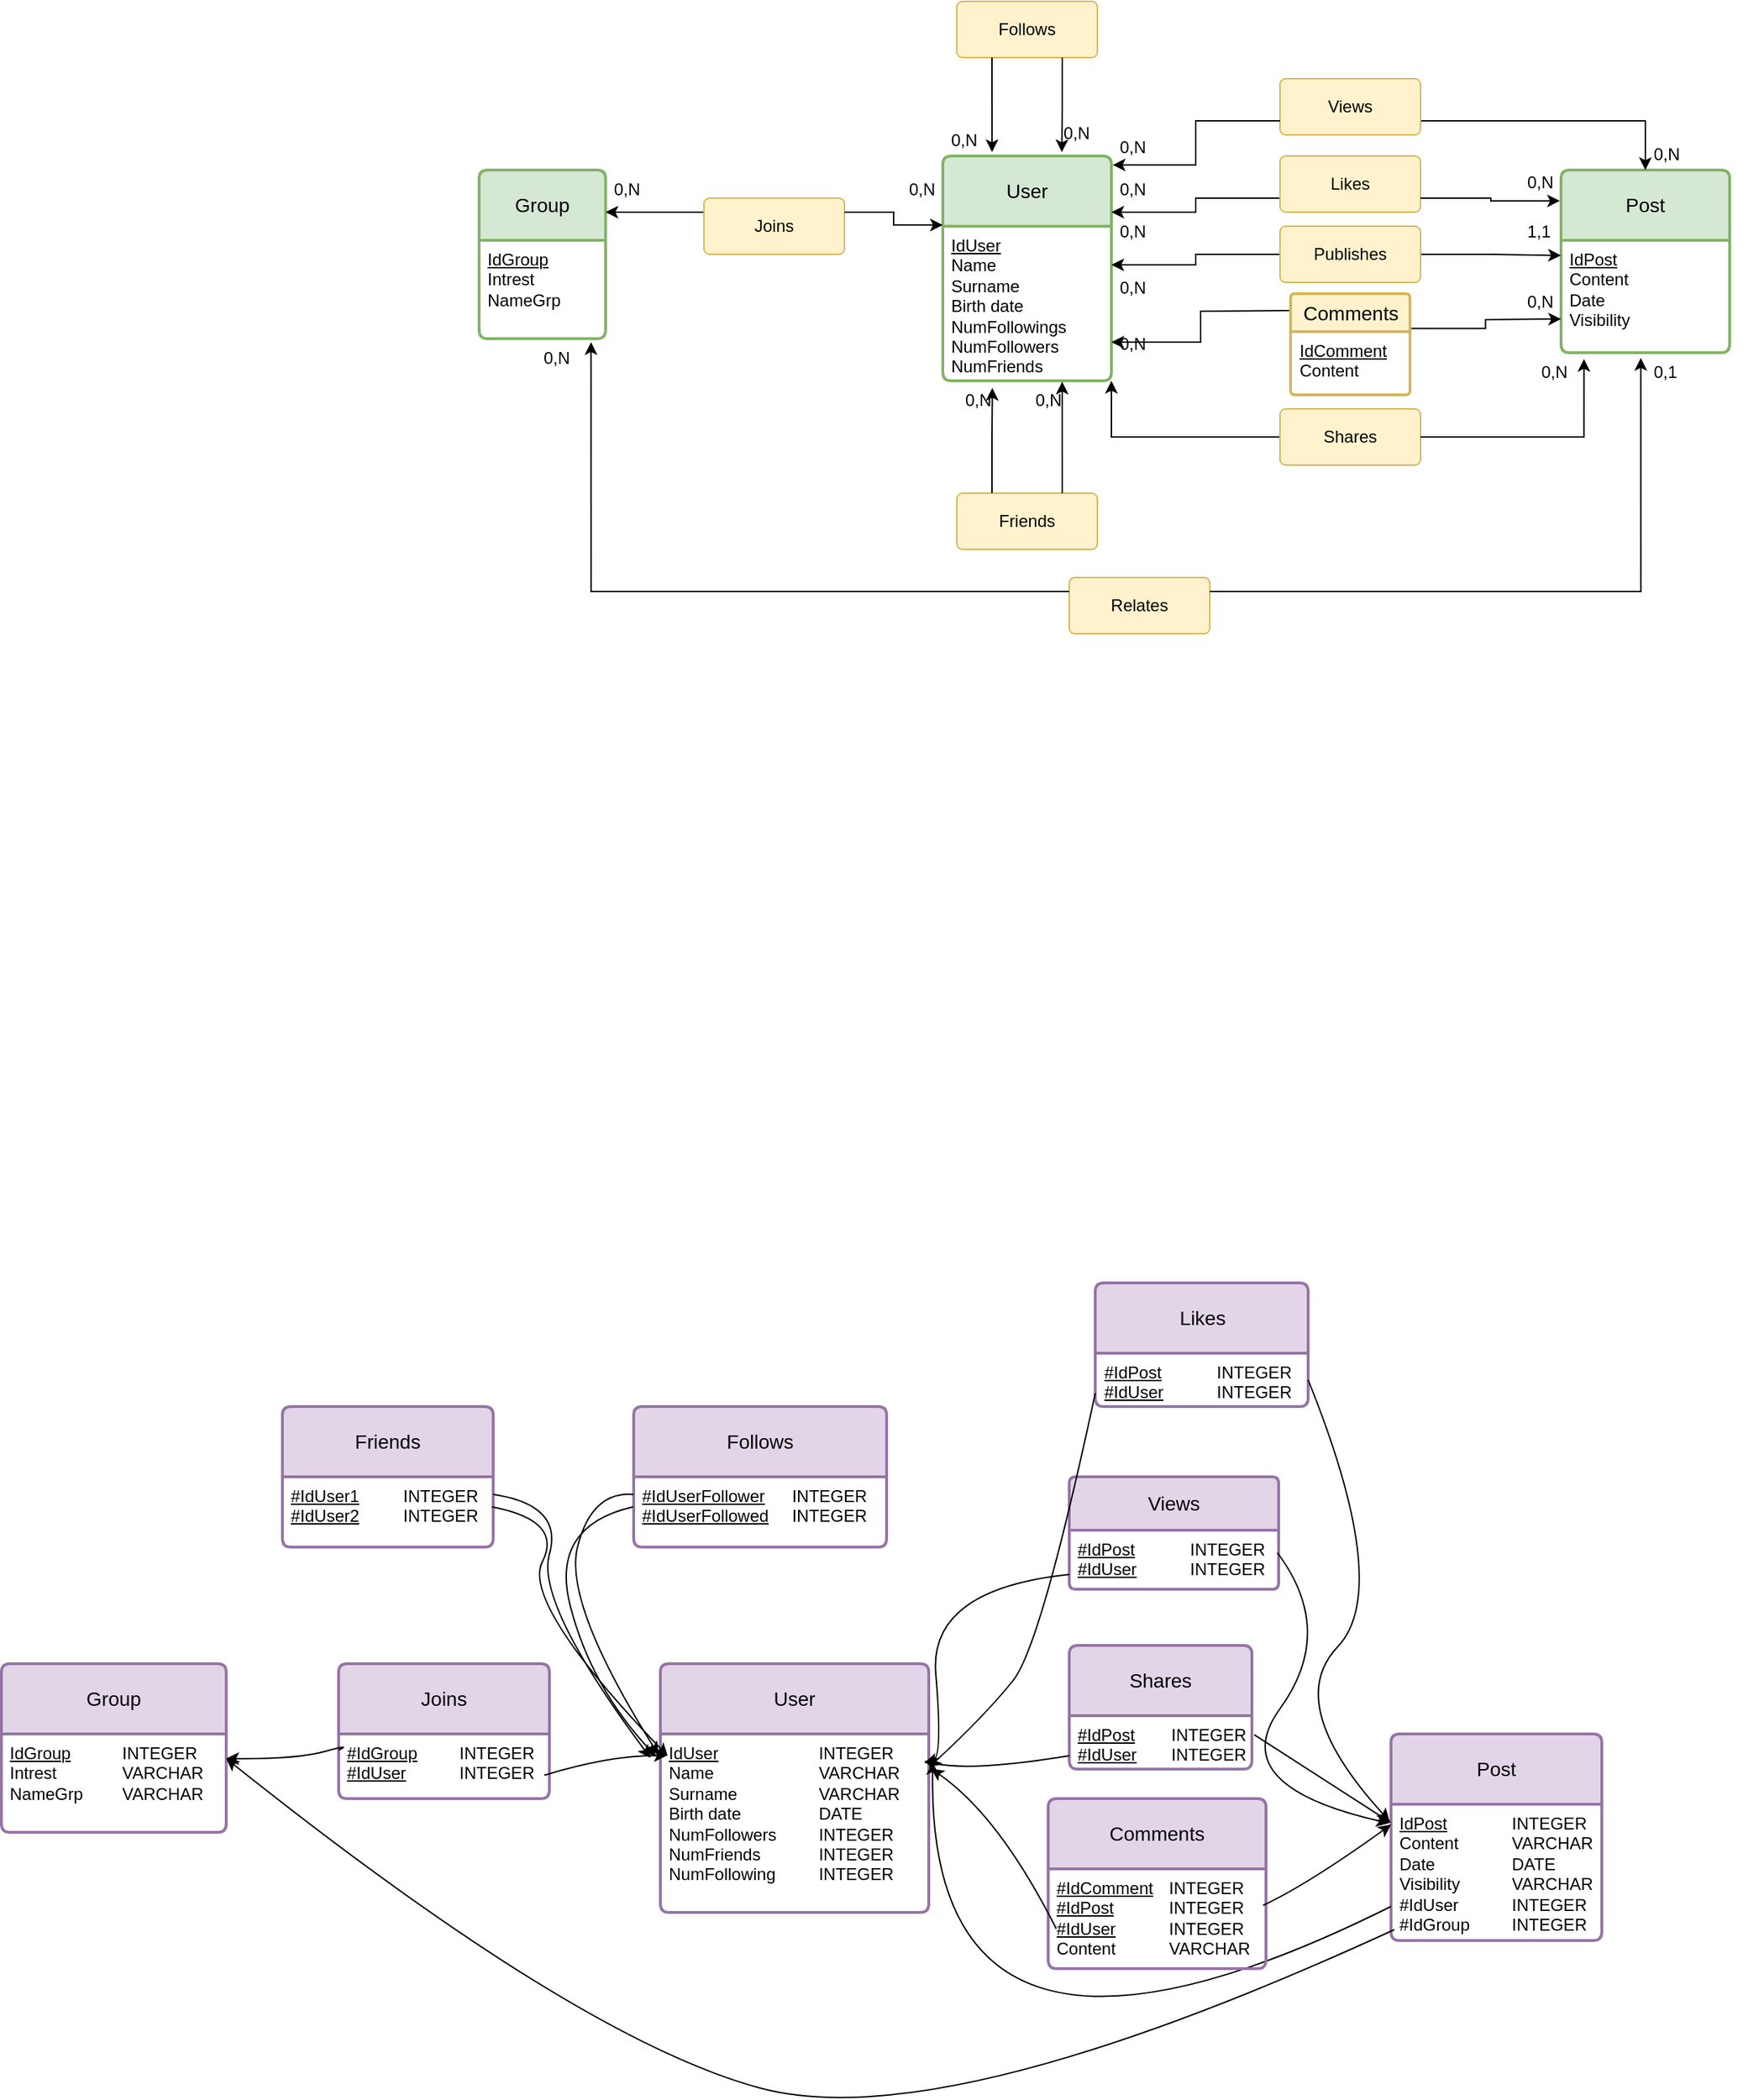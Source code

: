 <mxfile version="26.0.10">
  <diagram id="R2lEEEUBdFMjLlhIrx00" name="Page-1">
    <mxGraphModel dx="3312" dy="753" grid="1" gridSize="10" guides="1" tooltips="1" connect="1" arrows="0" fold="1" page="1" pageScale="1" pageWidth="1920" pageHeight="1200" background="none" math="0" shadow="0" extFonts="Permanent Marker^https://fonts.googleapis.com/css?family=Permanent+Marker">
      <root>
        <mxCell id="0" />
        <mxCell id="1" parent="0" />
        <mxCell id="twBmOA31EewbAZxq6B4R-10" value="User" style="swimlane;childLayout=stackLayout;horizontal=1;startSize=50;horizontalStack=0;rounded=1;fontSize=14;fontStyle=0;strokeWidth=2;resizeParent=0;resizeLast=1;shadow=0;dashed=0;align=center;arcSize=4;whiteSpace=wrap;html=1;fillColor=#d5e8d4;strokeColor=#82b366;" parent="1" vertex="1">
          <mxGeometry x="180" y="940" width="120" height="160" as="geometry" />
        </mxCell>
        <mxCell id="twBmOA31EewbAZxq6B4R-11" value="&lt;div&gt;&lt;u&gt;IdUser&lt;/u&gt;&lt;/div&gt;&lt;div&gt;Name&lt;/div&gt;&lt;div&gt;Surname&lt;/div&gt;&lt;div&gt;Birth date&lt;/div&gt;&lt;div&gt;NumFollowings&lt;/div&gt;&lt;div&gt;NumFollowers&lt;/div&gt;&lt;div&gt;NumFriends&lt;/div&gt;" style="align=left;strokeColor=none;fillColor=none;spacingLeft=4;fontSize=12;verticalAlign=top;resizable=0;rotatable=0;part=1;html=1;" parent="twBmOA31EewbAZxq6B4R-10" vertex="1">
          <mxGeometry y="50" width="120" height="110" as="geometry" />
        </mxCell>
        <mxCell id="twBmOA31EewbAZxq6B4R-13" style="edgeStyle=orthogonalEdgeStyle;rounded=0;orthogonalLoop=1;jettySize=auto;html=1;exitX=1;exitY=1;exitDx=0;exitDy=0;entryX=1;entryY=1;entryDx=0;entryDy=0;" parent="twBmOA31EewbAZxq6B4R-10" source="twBmOA31EewbAZxq6B4R-10" target="twBmOA31EewbAZxq6B4R-11" edge="1">
          <mxGeometry relative="1" as="geometry" />
        </mxCell>
        <mxCell id="twBmOA31EewbAZxq6B4R-15" value="Post" style="swimlane;childLayout=stackLayout;horizontal=1;startSize=50;horizontalStack=0;rounded=1;fontSize=14;fontStyle=0;strokeWidth=2;resizeParent=0;resizeLast=1;shadow=0;dashed=0;align=center;arcSize=4;whiteSpace=wrap;html=1;fillColor=#d5e8d4;strokeColor=#82b366;" parent="1" vertex="1">
          <mxGeometry x="620" y="950" width="120" height="130" as="geometry" />
        </mxCell>
        <mxCell id="twBmOA31EewbAZxq6B4R-16" value="&lt;div&gt;&lt;u&gt;IdPost&lt;/u&gt;&lt;/div&gt;&lt;div&gt;Content&lt;/div&gt;&lt;div&gt;Date&lt;/div&gt;&lt;div&gt;Visibility&lt;br&gt;&lt;/div&gt;" style="align=left;strokeColor=none;fillColor=none;spacingLeft=4;fontSize=12;verticalAlign=top;resizable=0;rotatable=0;part=1;html=1;" parent="twBmOA31EewbAZxq6B4R-15" vertex="1">
          <mxGeometry y="50" width="120" height="80" as="geometry" />
        </mxCell>
        <mxCell id="twBmOA31EewbAZxq6B4R-17" style="edgeStyle=orthogonalEdgeStyle;rounded=0;orthogonalLoop=1;jettySize=auto;html=1;exitX=1;exitY=1;exitDx=0;exitDy=0;entryX=1;entryY=1;entryDx=0;entryDy=0;" parent="twBmOA31EewbAZxq6B4R-15" source="twBmOA31EewbAZxq6B4R-15" target="twBmOA31EewbAZxq6B4R-16" edge="1">
          <mxGeometry relative="1" as="geometry" />
        </mxCell>
        <mxCell id="twBmOA31EewbAZxq6B4R-31" style="edgeStyle=orthogonalEdgeStyle;rounded=0;orthogonalLoop=1;jettySize=auto;html=1;exitX=0;exitY=0.5;exitDx=0;exitDy=0;entryX=1;entryY=0.25;entryDx=0;entryDy=0;" parent="1" source="twBmOA31EewbAZxq6B4R-29" target="twBmOA31EewbAZxq6B4R-11" edge="1">
          <mxGeometry relative="1" as="geometry" />
        </mxCell>
        <mxCell id="twBmOA31EewbAZxq6B4R-53" style="edgeStyle=orthogonalEdgeStyle;rounded=0;orthogonalLoop=1;jettySize=auto;html=1;exitX=1;exitY=0.5;exitDx=0;exitDy=0;entryX=-0.001;entryY=0.135;entryDx=0;entryDy=0;entryPerimeter=0;" parent="1" source="twBmOA31EewbAZxq6B4R-29" target="twBmOA31EewbAZxq6B4R-16" edge="1">
          <mxGeometry relative="1" as="geometry">
            <mxPoint x="620" y="1010.222" as="targetPoint" />
          </mxGeometry>
        </mxCell>
        <mxCell id="twBmOA31EewbAZxq6B4R-29" value="&lt;div&gt;Publishes&lt;/div&gt;" style="rounded=1;arcSize=10;whiteSpace=wrap;html=1;align=center;fillColor=#fff2cc;strokeColor=#d6b656;" parent="1" vertex="1">
          <mxGeometry x="420" y="990" width="100" height="40" as="geometry" />
        </mxCell>
        <mxCell id="twBmOA31EewbAZxq6B4R-34" value="&lt;div&gt;1,1&lt;/div&gt;&lt;div&gt;&lt;br&gt;&lt;/div&gt;" style="text;strokeColor=none;fillColor=none;spacingLeft=4;spacingRight=4;overflow=hidden;rotatable=0;points=[[0,0.5],[1,0.5]];portConstraint=eastwest;fontSize=12;whiteSpace=wrap;html=1;" parent="1" vertex="1">
          <mxGeometry x="590" y="980" width="40" height="30" as="geometry" />
        </mxCell>
        <mxCell id="twBmOA31EewbAZxq6B4R-35" value="&lt;div&gt;0,N&lt;/div&gt;&lt;div&gt;&lt;br&gt;&lt;/div&gt;" style="text;strokeColor=none;fillColor=none;spacingLeft=4;spacingRight=4;overflow=hidden;rotatable=0;points=[[0,0.5],[1,0.5]];portConstraint=eastwest;fontSize=12;whiteSpace=wrap;html=1;" parent="1" vertex="1">
          <mxGeometry x="300" y="980" width="40" height="30" as="geometry" />
        </mxCell>
        <mxCell id="twBmOA31EewbAZxq6B4R-37" value="&lt;div&gt;Follows&lt;/div&gt;" style="rounded=1;arcSize=10;whiteSpace=wrap;html=1;align=center;fillColor=#fff2cc;strokeColor=#d6b656;" parent="1" vertex="1">
          <mxGeometry x="190" y="830" width="100" height="40" as="geometry" />
        </mxCell>
        <mxCell id="twBmOA31EewbAZxq6B4R-44" style="edgeStyle=orthogonalEdgeStyle;rounded=0;orthogonalLoop=1;jettySize=auto;html=1;exitX=0.75;exitY=1;exitDx=0;exitDy=0;entryX=0.706;entryY=-0.017;entryDx=0;entryDy=0;entryPerimeter=0;" parent="1" source="twBmOA31EewbAZxq6B4R-37" target="twBmOA31EewbAZxq6B4R-10" edge="1">
          <mxGeometry relative="1" as="geometry" />
        </mxCell>
        <mxCell id="twBmOA31EewbAZxq6B4R-46" value="&lt;div&gt;0,N&lt;/div&gt;&lt;div&gt;&lt;br&gt;&lt;/div&gt;" style="text;strokeColor=none;fillColor=none;spacingLeft=4;spacingRight=4;overflow=hidden;rotatable=0;points=[[0,0.5],[1,0.5]];portConstraint=eastwest;fontSize=12;whiteSpace=wrap;html=1;" parent="1" vertex="1">
          <mxGeometry x="260" y="910" width="40" height="30" as="geometry" />
        </mxCell>
        <mxCell id="twBmOA31EewbAZxq6B4R-47" value="&lt;div&gt;0,N&lt;/div&gt;&lt;div&gt;&lt;br&gt;&lt;/div&gt;" style="text;strokeColor=none;fillColor=none;spacingLeft=4;spacingRight=4;overflow=hidden;rotatable=0;points=[[0,0.5],[1,0.5]];portConstraint=eastwest;fontSize=12;whiteSpace=wrap;html=1;" parent="1" vertex="1">
          <mxGeometry x="180" y="915" width="40" height="30" as="geometry" />
        </mxCell>
        <mxCell id="twBmOA31EewbAZxq6B4R-57" style="edgeStyle=orthogonalEdgeStyle;rounded=0;orthogonalLoop=1;jettySize=auto;html=1;entryX=1;entryY=0.75;entryDx=0;entryDy=0;" parent="1" target="twBmOA31EewbAZxq6B4R-11" edge="1">
          <mxGeometry relative="1" as="geometry">
            <mxPoint x="427" y="1050" as="sourcePoint" />
          </mxGeometry>
        </mxCell>
        <mxCell id="twBmOA31EewbAZxq6B4R-61" style="edgeStyle=orthogonalEdgeStyle;rounded=0;orthogonalLoop=1;jettySize=auto;html=1;exitX=0.985;exitY=0.344;exitDx=0;exitDy=0;exitPerimeter=0;" parent="1" source="twBmOA31EewbAZxq6B4R-401" edge="1">
          <mxGeometry relative="1" as="geometry">
            <mxPoint x="520" y="1060.0" as="sourcePoint" />
            <mxPoint x="620" y="1056" as="targetPoint" />
          </mxGeometry>
        </mxCell>
        <mxCell id="twBmOA31EewbAZxq6B4R-62" value="&lt;div&gt;0,N&lt;/div&gt;&lt;div&gt;&lt;br&gt;&lt;/div&gt;" style="text;strokeColor=none;fillColor=none;spacingLeft=4;spacingRight=4;overflow=hidden;rotatable=0;points=[[0,0.5],[1,0.5]];portConstraint=eastwest;fontSize=12;whiteSpace=wrap;html=1;" parent="1" vertex="1">
          <mxGeometry x="590" y="1030" width="40" height="30" as="geometry" />
        </mxCell>
        <mxCell id="twBmOA31EewbAZxq6B4R-63" value="&lt;div&gt;0,N&lt;/div&gt;&lt;div&gt;&lt;br&gt;&lt;/div&gt;" style="text;strokeColor=none;fillColor=none;spacingLeft=4;spacingRight=4;overflow=hidden;rotatable=0;points=[[0,0.5],[1,0.5]];portConstraint=eastwest;fontSize=12;whiteSpace=wrap;html=1;" parent="1" vertex="1">
          <mxGeometry x="300" y="1020" width="40" height="30" as="geometry" />
        </mxCell>
        <mxCell id="twBmOA31EewbAZxq6B4R-94" style="edgeStyle=orthogonalEdgeStyle;rounded=0;orthogonalLoop=1;jettySize=auto;html=1;exitX=0;exitY=0.75;exitDx=0;exitDy=0;entryX=1;entryY=0.25;entryDx=0;entryDy=0;" parent="1" source="twBmOA31EewbAZxq6B4R-64" target="twBmOA31EewbAZxq6B4R-10" edge="1">
          <mxGeometry relative="1" as="geometry">
            <mxPoint x="305" y="970.143" as="targetPoint" />
          </mxGeometry>
        </mxCell>
        <mxCell id="twBmOA31EewbAZxq6B4R-64" value="Likes" style="rounded=1;arcSize=10;whiteSpace=wrap;html=1;align=center;fillColor=#fff2cc;strokeColor=#d6b656;" parent="1" vertex="1">
          <mxGeometry x="420" y="940" width="100" height="40" as="geometry" />
        </mxCell>
        <mxCell id="twBmOA31EewbAZxq6B4R-67" style="edgeStyle=orthogonalEdgeStyle;rounded=0;orthogonalLoop=1;jettySize=auto;html=1;exitX=1;exitY=0.75;exitDx=0;exitDy=0;entryX=-0.007;entryY=0.169;entryDx=0;entryDy=0;entryPerimeter=0;" parent="1" source="twBmOA31EewbAZxq6B4R-64" target="twBmOA31EewbAZxq6B4R-15" edge="1">
          <mxGeometry relative="1" as="geometry" />
        </mxCell>
        <mxCell id="twBmOA31EewbAZxq6B4R-68" value="&lt;div&gt;0,N&lt;/div&gt;&lt;div&gt;&lt;br&gt;&lt;/div&gt;" style="text;strokeColor=none;fillColor=none;spacingLeft=4;spacingRight=4;overflow=hidden;rotatable=0;points=[[0,0.5],[1,0.5]];portConstraint=eastwest;fontSize=12;whiteSpace=wrap;html=1;" parent="1" vertex="1">
          <mxGeometry x="590" y="945" width="40" height="30" as="geometry" />
        </mxCell>
        <mxCell id="twBmOA31EewbAZxq6B4R-69" value="&lt;div&gt;0,N&lt;/div&gt;&lt;div&gt;&lt;br&gt;&lt;/div&gt;" style="text;strokeColor=none;fillColor=none;spacingLeft=4;spacingRight=4;overflow=hidden;rotatable=0;points=[[0,0.5],[1,0.5]];portConstraint=eastwest;fontSize=12;whiteSpace=wrap;html=1;" parent="1" vertex="1">
          <mxGeometry x="300" y="950" width="40" height="30" as="geometry" />
        </mxCell>
        <mxCell id="twBmOA31EewbAZxq6B4R-72" style="edgeStyle=orthogonalEdgeStyle;rounded=0;orthogonalLoop=1;jettySize=auto;html=1;exitX=0;exitY=0.5;exitDx=0;exitDy=0;entryX=1;entryY=1;entryDx=0;entryDy=0;" parent="1" source="twBmOA31EewbAZxq6B4R-70" target="twBmOA31EewbAZxq6B4R-11" edge="1">
          <mxGeometry relative="1" as="geometry" />
        </mxCell>
        <mxCell id="twBmOA31EewbAZxq6B4R-70" value="&lt;div&gt;Shares&lt;/div&gt;" style="rounded=1;arcSize=10;whiteSpace=wrap;html=1;align=center;fillColor=#fff2cc;strokeColor=#d6b656;" parent="1" vertex="1">
          <mxGeometry x="420" y="1120" width="100" height="40" as="geometry" />
        </mxCell>
        <mxCell id="twBmOA31EewbAZxq6B4R-71" style="edgeStyle=orthogonalEdgeStyle;rounded=0;orthogonalLoop=1;jettySize=auto;html=1;exitX=1;exitY=0.5;exitDx=0;exitDy=0;entryX=0.136;entryY=1.056;entryDx=0;entryDy=0;entryPerimeter=0;" parent="1" source="twBmOA31EewbAZxq6B4R-70" target="twBmOA31EewbAZxq6B4R-16" edge="1">
          <mxGeometry relative="1" as="geometry" />
        </mxCell>
        <mxCell id="twBmOA31EewbAZxq6B4R-73" value="&lt;div&gt;0,N&lt;/div&gt;&lt;div&gt;&lt;br&gt;&lt;/div&gt;" style="text;strokeColor=none;fillColor=none;spacingLeft=4;spacingRight=4;overflow=hidden;rotatable=0;points=[[0,0.5],[1,0.5]];portConstraint=eastwest;fontSize=12;whiteSpace=wrap;html=1;" parent="1" vertex="1">
          <mxGeometry x="600" y="1080" width="40" height="30" as="geometry" />
        </mxCell>
        <mxCell id="twBmOA31EewbAZxq6B4R-74" value="&lt;div&gt;0,N&lt;/div&gt;&lt;div&gt;&lt;br&gt;&lt;/div&gt;" style="text;strokeColor=none;fillColor=none;spacingLeft=4;spacingRight=4;overflow=hidden;rotatable=0;points=[[0,0.5],[1,0.5]];portConstraint=eastwest;fontSize=12;whiteSpace=wrap;html=1;" parent="1" vertex="1">
          <mxGeometry x="300" y="1060" width="40" height="30" as="geometry" />
        </mxCell>
        <mxCell id="twBmOA31EewbAZxq6B4R-75" value="Group" style="swimlane;childLayout=stackLayout;horizontal=1;startSize=50;horizontalStack=0;rounded=1;fontSize=14;fontStyle=0;strokeWidth=2;resizeParent=0;resizeLast=1;shadow=0;dashed=0;align=center;arcSize=4;whiteSpace=wrap;html=1;fillColor=#d5e8d4;strokeColor=#82b366;" parent="1" vertex="1">
          <mxGeometry x="-150" y="950" width="90" height="120" as="geometry" />
        </mxCell>
        <mxCell id="twBmOA31EewbAZxq6B4R-76" value="&lt;div&gt;&lt;u&gt;IdGroup&lt;/u&gt;&lt;/div&gt;&lt;div&gt;&lt;div&gt;Intrest&lt;/div&gt;&lt;/div&gt;&lt;div&gt;NameGrp&lt;/div&gt;&lt;div&gt;&lt;br&gt;&lt;/div&gt;&lt;div&gt;&lt;br&gt;&lt;/div&gt;" style="align=left;strokeColor=none;fillColor=none;spacingLeft=4;fontSize=12;verticalAlign=top;resizable=0;rotatable=0;part=1;html=1;" parent="twBmOA31EewbAZxq6B4R-75" vertex="1">
          <mxGeometry y="50" width="90" height="70" as="geometry" />
        </mxCell>
        <mxCell id="twBmOA31EewbAZxq6B4R-77" style="edgeStyle=orthogonalEdgeStyle;rounded=0;orthogonalLoop=1;jettySize=auto;html=1;exitX=1;exitY=1;exitDx=0;exitDy=0;entryX=1;entryY=1;entryDx=0;entryDy=0;" parent="twBmOA31EewbAZxq6B4R-75" source="twBmOA31EewbAZxq6B4R-75" target="twBmOA31EewbAZxq6B4R-76" edge="1">
          <mxGeometry relative="1" as="geometry" />
        </mxCell>
        <mxCell id="twBmOA31EewbAZxq6B4R-79" style="edgeStyle=orthogonalEdgeStyle;rounded=0;orthogonalLoop=1;jettySize=auto;html=1;exitX=0;exitY=0.25;exitDx=0;exitDy=0;entryX=1;entryY=0.25;entryDx=0;entryDy=0;" parent="1" source="twBmOA31EewbAZxq6B4R-78" target="twBmOA31EewbAZxq6B4R-75" edge="1">
          <mxGeometry relative="1" as="geometry" />
        </mxCell>
        <mxCell id="twBmOA31EewbAZxq6B4R-78" value="&lt;div&gt;Joins&lt;/div&gt;" style="rounded=1;arcSize=10;whiteSpace=wrap;html=1;align=center;fillColor=#fff2cc;strokeColor=#d6b656;" parent="1" vertex="1">
          <mxGeometry x="10" y="970" width="100" height="40" as="geometry" />
        </mxCell>
        <mxCell id="twBmOA31EewbAZxq6B4R-80" style="edgeStyle=orthogonalEdgeStyle;rounded=0;orthogonalLoop=1;jettySize=auto;html=1;exitX=1;exitY=0.25;exitDx=0;exitDy=0;entryX=0;entryY=0.307;entryDx=0;entryDy=0;entryPerimeter=0;" parent="1" source="twBmOA31EewbAZxq6B4R-78" target="twBmOA31EewbAZxq6B4R-10" edge="1">
          <mxGeometry relative="1" as="geometry" />
        </mxCell>
        <mxCell id="twBmOA31EewbAZxq6B4R-81" value="&lt;div&gt;0,N&lt;/div&gt;&lt;div&gt;&lt;br&gt;&lt;/div&gt;" style="text;strokeColor=none;fillColor=none;spacingLeft=4;spacingRight=4;overflow=hidden;rotatable=0;points=[[0,0.5],[1,0.5]];portConstraint=eastwest;fontSize=12;whiteSpace=wrap;html=1;" parent="1" vertex="1">
          <mxGeometry x="150" y="950" width="40" height="30" as="geometry" />
        </mxCell>
        <mxCell id="twBmOA31EewbAZxq6B4R-82" value="&lt;div&gt;0,N&lt;/div&gt;&lt;div&gt;&lt;br&gt;&lt;/div&gt;" style="text;strokeColor=none;fillColor=none;spacingLeft=4;spacingRight=4;overflow=hidden;rotatable=0;points=[[0,0.5],[1,0.5]];portConstraint=eastwest;fontSize=12;whiteSpace=wrap;html=1;" parent="1" vertex="1">
          <mxGeometry x="-60" y="950" width="40" height="30" as="geometry" />
        </mxCell>
        <mxCell id="twBmOA31EewbAZxq6B4R-83" value="&lt;div&gt;Relates&lt;/div&gt;" style="rounded=1;arcSize=10;whiteSpace=wrap;html=1;align=center;fillColor=#fff2cc;strokeColor=#d6b656;" parent="1" vertex="1">
          <mxGeometry x="270" y="1240" width="100" height="40" as="geometry" />
        </mxCell>
        <mxCell id="twBmOA31EewbAZxq6B4R-84" style="edgeStyle=orthogonalEdgeStyle;rounded=0;orthogonalLoop=1;jettySize=auto;html=1;exitX=0;exitY=0.25;exitDx=0;exitDy=0;entryX=0.885;entryY=1.036;entryDx=0;entryDy=0;entryPerimeter=0;" parent="1" source="twBmOA31EewbAZxq6B4R-83" target="twBmOA31EewbAZxq6B4R-76" edge="1">
          <mxGeometry relative="1" as="geometry" />
        </mxCell>
        <mxCell id="twBmOA31EewbAZxq6B4R-85" style="edgeStyle=orthogonalEdgeStyle;rounded=0;orthogonalLoop=1;jettySize=auto;html=1;exitX=1;exitY=0.25;exitDx=0;exitDy=0;entryX=0.473;entryY=1.047;entryDx=0;entryDy=0;entryPerimeter=0;" parent="1" source="twBmOA31EewbAZxq6B4R-83" target="twBmOA31EewbAZxq6B4R-16" edge="1">
          <mxGeometry relative="1" as="geometry" />
        </mxCell>
        <mxCell id="twBmOA31EewbAZxq6B4R-86" value="0,1" style="text;strokeColor=none;fillColor=none;spacingLeft=4;spacingRight=4;overflow=hidden;rotatable=0;points=[[0,0.5],[1,0.5]];portConstraint=eastwest;fontSize=12;whiteSpace=wrap;html=1;" parent="1" vertex="1">
          <mxGeometry x="680" y="1080" width="40" height="30" as="geometry" />
        </mxCell>
        <mxCell id="twBmOA31EewbAZxq6B4R-87" value="&lt;div&gt;0,N&lt;/div&gt;" style="text;strokeColor=none;fillColor=none;spacingLeft=4;spacingRight=4;overflow=hidden;rotatable=0;points=[[0,0.5],[1,0.5]];portConstraint=eastwest;fontSize=12;whiteSpace=wrap;html=1;" parent="1" vertex="1">
          <mxGeometry x="-110" y="1070" width="40" height="30" as="geometry" />
        </mxCell>
        <mxCell id="twBmOA31EewbAZxq6B4R-92" style="edgeStyle=orthogonalEdgeStyle;rounded=0;orthogonalLoop=1;jettySize=auto;html=1;exitX=1;exitY=0.75;exitDx=0;exitDy=0;entryX=0.5;entryY=0;entryDx=0;entryDy=0;" parent="1" source="twBmOA31EewbAZxq6B4R-90" target="twBmOA31EewbAZxq6B4R-15" edge="1">
          <mxGeometry relative="1" as="geometry" />
        </mxCell>
        <mxCell id="twBmOA31EewbAZxq6B4R-90" value="Views" style="rounded=1;arcSize=10;whiteSpace=wrap;html=1;align=center;fillColor=#fff2cc;strokeColor=#d6b656;" parent="1" vertex="1">
          <mxGeometry x="420" y="885" width="100" height="40" as="geometry" />
        </mxCell>
        <mxCell id="twBmOA31EewbAZxq6B4R-96" style="edgeStyle=orthogonalEdgeStyle;rounded=0;orthogonalLoop=1;jettySize=auto;html=1;exitX=0;exitY=0.75;exitDx=0;exitDy=0;entryX=1.008;entryY=0.04;entryDx=0;entryDy=0;entryPerimeter=0;" parent="1" source="twBmOA31EewbAZxq6B4R-90" target="twBmOA31EewbAZxq6B4R-10" edge="1">
          <mxGeometry relative="1" as="geometry" />
        </mxCell>
        <mxCell id="twBmOA31EewbAZxq6B4R-97" value="&lt;div&gt;0,N&lt;/div&gt;&lt;div&gt;&lt;br&gt;&lt;/div&gt;" style="text;strokeColor=none;fillColor=none;spacingLeft=4;spacingRight=4;overflow=hidden;rotatable=0;points=[[0,0.5],[1,0.5]];portConstraint=eastwest;fontSize=12;whiteSpace=wrap;html=1;" parent="1" vertex="1">
          <mxGeometry x="300" y="920" width="40" height="30" as="geometry" />
        </mxCell>
        <mxCell id="twBmOA31EewbAZxq6B4R-98" value="&lt;div&gt;0,N&lt;/div&gt;&lt;div&gt;&lt;br&gt;&lt;/div&gt;" style="text;strokeColor=none;fillColor=none;spacingLeft=4;spacingRight=4;overflow=hidden;rotatable=0;points=[[0,0.5],[1,0.5]];portConstraint=eastwest;fontSize=12;whiteSpace=wrap;html=1;" parent="1" vertex="1">
          <mxGeometry x="680" y="925" width="40" height="30" as="geometry" />
        </mxCell>
        <mxCell id="twBmOA31EewbAZxq6B4R-104" style="edgeStyle=orthogonalEdgeStyle;rounded=0;orthogonalLoop=1;jettySize=auto;html=1;exitX=0.25;exitY=1;exitDx=0;exitDy=0;entryX=0.292;entryY=-0.017;entryDx=0;entryDy=0;entryPerimeter=0;" parent="1" source="twBmOA31EewbAZxq6B4R-37" target="twBmOA31EewbAZxq6B4R-10" edge="1">
          <mxGeometry relative="1" as="geometry" />
        </mxCell>
        <mxCell id="twBmOA31EewbAZxq6B4R-316" value="User" style="swimlane;childLayout=stackLayout;horizontal=1;startSize=50;horizontalStack=0;rounded=1;fontSize=14;fontStyle=0;strokeWidth=2;resizeParent=0;resizeLast=1;shadow=0;dashed=0;align=center;arcSize=4;whiteSpace=wrap;html=1;fillColor=#e1d5e7;strokeColor=#9673a6;" parent="1" vertex="1">
          <mxGeometry x="-21" y="2013" width="191" height="177" as="geometry" />
        </mxCell>
        <mxCell id="twBmOA31EewbAZxq6B4R-317" value="&lt;div&gt;&lt;u&gt;IdUser&lt;/u&gt;&lt;span style=&quot;white-space: pre;&quot;&gt;&#x9;&lt;span style=&quot;white-space: pre;&quot;&gt;&#x9;&lt;/span&gt;&lt;span style=&quot;white-space: pre;&quot;&gt;&#x9;&lt;/span&gt;INTEGER&lt;/span&gt;&lt;u&gt;&lt;br&gt;&lt;/u&gt;&lt;/div&gt;&lt;div&gt;Name&lt;span style=&quot;white-space: pre;&quot;&gt;&lt;span style=&quot;white-space: pre;&quot;&gt;&#x9;&lt;/span&gt;&lt;span style=&quot;white-space: pre;&quot;&gt;&#x9;&lt;/span&gt;&#x9;VARCHAR&lt;/span&gt;&lt;/div&gt;&lt;div&gt;Surname&lt;span style=&quot;white-space: pre;&quot;&gt;&lt;span style=&quot;white-space: pre;&quot;&gt;&#x9;&lt;span style=&quot;white-space: pre;&quot;&gt;&#x9;&lt;span style=&quot;white-space: pre;&quot;&gt;&#x9;&lt;/span&gt;&lt;/span&gt;&lt;/span&gt;&lt;/span&gt;&lt;span style=&quot;white-space: pre;&quot;&gt;VARCHAR&lt;/span&gt;&lt;span style=&quot;white-space: pre;&quot;&gt;&#x9;&lt;/span&gt;&lt;/div&gt;&lt;div&gt;Birth date &lt;span style=&quot;white-space: pre;&quot;&gt;&#x9;&lt;span style=&quot;white-space: pre;&quot;&gt;&#x9;&lt;/span&gt;&lt;/span&gt;DATE&lt;span style=&quot;white-space: pre;&quot;&gt;&#x9;&lt;/span&gt;&lt;/div&gt;&lt;div&gt;NumFollowers &lt;span style=&quot;white-space: pre;&quot;&gt;&#x9;&lt;/span&gt;INTEGER&lt;br&gt;&lt;/div&gt;&lt;div&gt;NumFriends&lt;span style=&quot;white-space: pre;&quot;&gt;&#x9;&lt;/span&gt;&lt;span style=&quot;white-space: pre;&quot;&gt;&#x9;&lt;/span&gt;INTEGER&lt;br&gt;&lt;/div&gt;&lt;div&gt;NumFollowing&lt;span style=&quot;white-space: pre;&quot;&gt;&#x9;&lt;/span&gt;&lt;span style=&quot;white-space: pre;&quot;&gt;&#x9;&lt;/span&gt;INTEGER&lt;br&gt;&lt;/div&gt;&lt;div&gt;&lt;br&gt;&lt;/div&gt;" style="align=left;strokeColor=none;fillColor=none;spacingLeft=4;fontSize=12;verticalAlign=top;resizable=0;rotatable=0;part=1;html=1;" parent="twBmOA31EewbAZxq6B4R-316" vertex="1">
          <mxGeometry y="50" width="191" height="127" as="geometry" />
        </mxCell>
        <mxCell id="twBmOA31EewbAZxq6B4R-318" style="edgeStyle=orthogonalEdgeStyle;rounded=0;orthogonalLoop=1;jettySize=auto;html=1;exitX=1;exitY=1;exitDx=0;exitDy=0;entryX=1;entryY=1;entryDx=0;entryDy=0;" parent="twBmOA31EewbAZxq6B4R-316" source="twBmOA31EewbAZxq6B4R-316" target="twBmOA31EewbAZxq6B4R-317" edge="1">
          <mxGeometry relative="1" as="geometry" />
        </mxCell>
        <mxCell id="twBmOA31EewbAZxq6B4R-319" value="Post" style="swimlane;childLayout=stackLayout;horizontal=1;startSize=50;horizontalStack=0;rounded=1;fontSize=14;fontStyle=0;strokeWidth=2;resizeParent=0;resizeLast=1;shadow=0;dashed=0;align=center;arcSize=4;whiteSpace=wrap;html=1;fillColor=#e1d5e7;strokeColor=#9673a6;" parent="1" vertex="1">
          <mxGeometry x="499" y="2063" width="150" height="147" as="geometry" />
        </mxCell>
        <mxCell id="twBmOA31EewbAZxq6B4R-320" value="&lt;div&gt;&lt;u&gt;IdPost&lt;/u&gt;&lt;span style=&quot;white-space: pre;&quot;&gt;&#x9;&lt;span style=&quot;white-space: pre;&quot;&gt;&#x9;&lt;/span&gt;INTEGER&lt;/span&gt;&lt;u&gt;&lt;/u&gt;&lt;/div&gt;&lt;div&gt;Content&lt;span style=&quot;white-space: pre;&quot;&gt;&#x9;&lt;span style=&quot;white-space: pre;&quot;&gt;&#x9;&lt;/span&gt;VARCHAR&lt;/span&gt;&lt;/div&gt;&lt;div&gt;Date&lt;span style=&quot;white-space: pre;&quot;&gt;&#x9;&lt;/span&gt;&lt;span style=&quot;white-space: pre;&quot;&gt;&lt;span style=&quot;white-space: pre;&quot;&gt;&#x9;&lt;/span&gt;DATE&#x9;&lt;/span&gt;&lt;/div&gt;&lt;div&gt;Visibility&lt;span style=&quot;white-space: pre;&quot;&gt;&#x9;&lt;/span&gt;&lt;span style=&quot;white-space: pre;&quot;&gt;&lt;span style=&quot;white-space: pre;&quot;&gt;&#x9;&lt;/span&gt;VARCHAR&#x9;&lt;/span&gt;&lt;/div&gt;&lt;div&gt;#IdUser&lt;span style=&quot;white-space: pre;&quot;&gt;&#x9;&lt;/span&gt;&lt;span style=&quot;white-space: pre;&quot;&gt;&#x9;&lt;/span&gt;INTEGER&lt;br&gt;&lt;/div&gt;&lt;div&gt;#IdGroup&lt;span style=&quot;white-space: pre;&quot;&gt;&#x9;&lt;/span&gt;&lt;span style=&quot;white-space: pre;&quot;&gt;&#x9;&lt;/span&gt;INTEGER&lt;br&gt;&lt;/div&gt;" style="align=left;strokeColor=none;fillColor=none;spacingLeft=4;fontSize=12;verticalAlign=top;resizable=0;rotatable=0;part=1;html=1;" parent="twBmOA31EewbAZxq6B4R-319" vertex="1">
          <mxGeometry y="50" width="150" height="97" as="geometry" />
        </mxCell>
        <mxCell id="twBmOA31EewbAZxq6B4R-321" style="edgeStyle=orthogonalEdgeStyle;rounded=0;orthogonalLoop=1;jettySize=auto;html=1;exitX=1;exitY=1;exitDx=0;exitDy=0;entryX=1;entryY=1;entryDx=0;entryDy=0;" parent="twBmOA31EewbAZxq6B4R-319" source="twBmOA31EewbAZxq6B4R-319" target="twBmOA31EewbAZxq6B4R-320" edge="1">
          <mxGeometry relative="1" as="geometry" />
        </mxCell>
        <mxCell id="twBmOA31EewbAZxq6B4R-346" value="Group" style="swimlane;childLayout=stackLayout;horizontal=1;startSize=50;horizontalStack=0;rounded=1;fontSize=14;fontStyle=0;strokeWidth=2;resizeParent=0;resizeLast=1;shadow=0;dashed=0;align=center;arcSize=4;whiteSpace=wrap;html=1;fillColor=#e1d5e7;strokeColor=#9673a6;" parent="1" vertex="1">
          <mxGeometry x="-490" y="2013" width="160" height="120" as="geometry" />
        </mxCell>
        <mxCell id="twBmOA31EewbAZxq6B4R-347" value="&lt;div&gt;&lt;u&gt;IdGroup&lt;/u&gt;&lt;span style=&quot;white-space: pre;&quot;&gt;&#x9;&lt;/span&gt;&lt;span style=&quot;white-space: pre;&quot;&gt;&#x9;INTEGER&lt;/span&gt;&lt;u&gt;&lt;/u&gt;&lt;/div&gt;&lt;div&gt;&lt;div&gt;Intrest&lt;span style=&quot;white-space: pre;&quot;&gt;&#x9;&lt;/span&gt;&lt;span style=&quot;white-space: pre;&quot;&gt;&#x9;&lt;/span&gt;VARCHAR&lt;/div&gt;&lt;/div&gt;&lt;div&gt;NameGrp&lt;span style=&quot;white-space: pre;&quot;&gt;&#x9;&lt;/span&gt;&lt;span style=&quot;white-space: pre;&quot;&gt;VARCHAR&#x9;&lt;/span&gt;&lt;/div&gt;&lt;div&gt;&lt;br&gt;&lt;/div&gt;&lt;div&gt;&lt;br&gt;&lt;/div&gt;" style="align=left;strokeColor=none;fillColor=none;spacingLeft=4;fontSize=12;verticalAlign=top;resizable=0;rotatable=0;part=1;html=1;" parent="twBmOA31EewbAZxq6B4R-346" vertex="1">
          <mxGeometry y="50" width="160" height="70" as="geometry" />
        </mxCell>
        <mxCell id="twBmOA31EewbAZxq6B4R-348" style="edgeStyle=orthogonalEdgeStyle;rounded=0;orthogonalLoop=1;jettySize=auto;html=1;exitX=1;exitY=1;exitDx=0;exitDy=0;entryX=1;entryY=1;entryDx=0;entryDy=0;" parent="twBmOA31EewbAZxq6B4R-346" source="twBmOA31EewbAZxq6B4R-346" target="twBmOA31EewbAZxq6B4R-347" edge="1">
          <mxGeometry relative="1" as="geometry" />
        </mxCell>
        <mxCell id="twBmOA31EewbAZxq6B4R-370" value="Likes" style="swimlane;childLayout=stackLayout;horizontal=1;startSize=50;horizontalStack=0;rounded=1;fontSize=14;fontStyle=0;strokeWidth=2;resizeParent=0;resizeLast=1;shadow=0;dashed=0;align=center;arcSize=4;whiteSpace=wrap;html=1;fillColor=#e1d5e7;strokeColor=#9673a6;" parent="1" vertex="1">
          <mxGeometry x="288.5" y="1742" width="151.5" height="88" as="geometry" />
        </mxCell>
        <mxCell id="twBmOA31EewbAZxq6B4R-371" value="&lt;div&gt;&lt;u&gt;#IdPost&lt;/u&gt;&lt;span style=&quot;white-space: pre;&quot;&gt;&lt;span style=&quot;white-space: pre;&quot;&gt;&#x9;&lt;/span&gt;&lt;span style=&quot;white-space: pre;&quot;&gt;&#x9;&lt;/span&gt;INTEGER&#x9;&lt;/span&gt;&lt;span style=&quot;white-space: pre;&quot;&gt;&#x9;&lt;/span&gt;&lt;u&gt;&lt;/u&gt;&lt;/div&gt;&lt;div&gt;&lt;u&gt;#IdUser&lt;/u&gt;&lt;span style=&quot;white-space: pre;&quot;&gt;&#x9;&lt;/span&gt;&lt;span style=&quot;white-space: pre;&quot;&gt;&#x9;INTEGER&lt;/span&gt;&lt;u&gt;&lt;br&gt;&lt;/u&gt;&lt;/div&gt;" style="align=left;strokeColor=none;fillColor=none;spacingLeft=4;fontSize=12;verticalAlign=top;resizable=0;rotatable=0;part=1;html=1;" parent="twBmOA31EewbAZxq6B4R-370" vertex="1">
          <mxGeometry y="50" width="151.5" height="38" as="geometry" />
        </mxCell>
        <mxCell id="twBmOA31EewbAZxq6B4R-372" style="edgeStyle=orthogonalEdgeStyle;rounded=0;orthogonalLoop=1;jettySize=auto;html=1;exitX=1;exitY=1;exitDx=0;exitDy=0;entryX=1;entryY=1;entryDx=0;entryDy=0;" parent="twBmOA31EewbAZxq6B4R-370" source="twBmOA31EewbAZxq6B4R-370" target="twBmOA31EewbAZxq6B4R-371" edge="1">
          <mxGeometry relative="1" as="geometry" />
        </mxCell>
        <mxCell id="twBmOA31EewbAZxq6B4R-379" value="" style="curved=1;endArrow=classic;html=1;rounded=0;exitX=0;exitY=0.75;exitDx=0;exitDy=0;entryX=1.015;entryY=0.158;entryDx=0;entryDy=0;entryPerimeter=0;" parent="1" source="twBmOA31EewbAZxq6B4R-320" target="twBmOA31EewbAZxq6B4R-317" edge="1">
          <mxGeometry width="50" height="50" relative="1" as="geometry">
            <mxPoint x="199" y="2129" as="sourcePoint" />
            <mxPoint x="249" y="2079" as="targetPoint" />
            <Array as="points">
              <mxPoint x="168" y="2351" />
            </Array>
          </mxGeometry>
        </mxCell>
        <mxCell id="twBmOA31EewbAZxq6B4R-380" value="" style="curved=1;endArrow=classic;html=1;rounded=0;exitX=1;exitY=0.5;exitDx=0;exitDy=0;entryX=-0.007;entryY=0.124;entryDx=0;entryDy=0;entryPerimeter=0;" parent="1" source="twBmOA31EewbAZxq6B4R-371" target="twBmOA31EewbAZxq6B4R-320" edge="1">
          <mxGeometry width="50" height="50" relative="1" as="geometry">
            <mxPoint x="360.004" y="2009.568" as="sourcePoint" />
            <mxPoint x="459.38" y="2127" as="targetPoint" />
            <Array as="points">
              <mxPoint x="500" y="1960" />
              <mxPoint x="422" y="2042" />
            </Array>
          </mxGeometry>
        </mxCell>
        <mxCell id="twBmOA31EewbAZxq6B4R-382" value="Views" style="swimlane;childLayout=stackLayout;horizontal=1;startSize=38;horizontalStack=0;rounded=1;fontSize=14;fontStyle=0;strokeWidth=2;resizeParent=0;resizeLast=1;shadow=0;dashed=0;align=center;arcSize=4;whiteSpace=wrap;html=1;fillColor=#e1d5e7;strokeColor=#9673a6;" parent="1" vertex="1">
          <mxGeometry x="270" y="1880" width="149" height="80" as="geometry" />
        </mxCell>
        <mxCell id="twBmOA31EewbAZxq6B4R-383" value="&lt;div&gt;&lt;u&gt;#IdPost&lt;/u&gt;&lt;span style=&quot;white-space: pre;&quot;&gt;&#x9;&lt;/span&gt;&lt;span style=&quot;white-space: pre;&quot;&gt;&#x9;INTEGER&lt;/span&gt;&lt;u&gt;&lt;/u&gt;&lt;/div&gt;&lt;div&gt;&lt;u&gt;#IdUser&lt;/u&gt;&lt;span style=&quot;white-space: pre;&quot;&gt;&#x9;&lt;/span&gt;&lt;span style=&quot;white-space: pre;&quot;&gt;&#x9;INTEGER&lt;/span&gt;&lt;u&gt;&lt;br&gt;&lt;/u&gt;&lt;/div&gt;" style="align=left;strokeColor=none;fillColor=none;spacingLeft=4;fontSize=12;verticalAlign=top;resizable=0;rotatable=0;part=1;html=1;" parent="twBmOA31EewbAZxq6B4R-382" vertex="1">
          <mxGeometry y="38" width="149" height="42" as="geometry" />
        </mxCell>
        <mxCell id="twBmOA31EewbAZxq6B4R-384" style="edgeStyle=orthogonalEdgeStyle;rounded=0;orthogonalLoop=1;jettySize=auto;html=1;exitX=1;exitY=1;exitDx=0;exitDy=0;entryX=1;entryY=1;entryDx=0;entryDy=0;" parent="twBmOA31EewbAZxq6B4R-382" source="twBmOA31EewbAZxq6B4R-382" target="twBmOA31EewbAZxq6B4R-383" edge="1">
          <mxGeometry relative="1" as="geometry" />
        </mxCell>
        <mxCell id="twBmOA31EewbAZxq6B4R-385" value="Shares" style="swimlane;childLayout=stackLayout;horizontal=1;startSize=50;horizontalStack=0;rounded=1;fontSize=14;fontStyle=0;strokeWidth=2;resizeParent=0;resizeLast=1;shadow=0;dashed=0;align=center;arcSize=4;whiteSpace=wrap;html=1;fillColor=#e1d5e7;strokeColor=#9673a6;" parent="1" vertex="1">
          <mxGeometry x="270" y="2000" width="130" height="88" as="geometry" />
        </mxCell>
        <mxCell id="twBmOA31EewbAZxq6B4R-386" value="&lt;div&gt;&lt;u&gt;#IdPost&lt;/u&gt;&lt;span style=&quot;white-space: pre;&quot;&gt;&#x9;&lt;/span&gt;&lt;span style=&quot;white-space: pre;&quot;&gt;    INTEGER&#x9;&lt;/span&gt;&lt;u&gt;&lt;/u&gt;&lt;/div&gt;&lt;div&gt;&lt;u&gt;#IdUser&lt;/u&gt;&lt;span style=&quot;white-space: pre;&quot;&gt;&#x9;&lt;/span&gt;&lt;span style=&quot;white-space: pre;&quot;&gt;    INTEGER&#x9;&lt;/span&gt;&lt;u&gt;&lt;br&gt;&lt;/u&gt;&lt;/div&gt;" style="align=left;strokeColor=none;fillColor=none;spacingLeft=4;fontSize=12;verticalAlign=top;resizable=0;rotatable=0;part=1;html=1;" parent="twBmOA31EewbAZxq6B4R-385" vertex="1">
          <mxGeometry y="50" width="130" height="38" as="geometry" />
        </mxCell>
        <mxCell id="twBmOA31EewbAZxq6B4R-387" style="edgeStyle=orthogonalEdgeStyle;rounded=0;orthogonalLoop=1;jettySize=auto;html=1;exitX=1;exitY=1;exitDx=0;exitDy=0;entryX=1;entryY=1;entryDx=0;entryDy=0;" parent="twBmOA31EewbAZxq6B4R-385" source="twBmOA31EewbAZxq6B4R-385" target="twBmOA31EewbAZxq6B4R-386" edge="1">
          <mxGeometry relative="1" as="geometry" />
        </mxCell>
        <mxCell id="twBmOA31EewbAZxq6B4R-388" value="Comments" style="swimlane;childLayout=stackLayout;horizontal=1;startSize=50;horizontalStack=0;rounded=1;fontSize=14;fontStyle=0;strokeWidth=2;resizeParent=0;resizeLast=1;shadow=0;dashed=0;align=center;arcSize=4;whiteSpace=wrap;html=1;fillColor=#e1d5e7;strokeColor=#9673a6;" parent="1" vertex="1">
          <mxGeometry x="255" y="2109" width="155" height="121" as="geometry" />
        </mxCell>
        <mxCell id="twBmOA31EewbAZxq6B4R-389" value="&lt;div&gt;&lt;u&gt;#IdComment&lt;/u&gt;&lt;span style=&quot;white-space-collapse: preserve;&quot;&gt;&#x9;&lt;/span&gt;&lt;span style=&quot;white-space-collapse: preserve;&quot;&gt;INTEGER&lt;/span&gt;&lt;u&gt;&lt;/u&gt;&lt;/div&gt;&lt;div&gt;&lt;u&gt;#IdPost&lt;/u&gt;&lt;span style=&quot;white-space: pre;&quot;&gt;&#x9;&lt;/span&gt;&lt;span style=&quot;white-space: pre;&quot;&gt;&#x9;INTEGER&lt;/span&gt;&lt;u&gt;&lt;/u&gt;&lt;/div&gt;&lt;div&gt;&lt;u&gt;#IdUser&lt;/u&gt;&lt;span style=&quot;white-space: pre;&quot;&gt;&#x9;&lt;/span&gt;&lt;span style=&quot;white-space: pre;&quot;&gt;&#x9;INTEGER&lt;/span&gt;&lt;u&gt;&lt;br&gt;&lt;/u&gt;&lt;/div&gt;&lt;div&gt;Content&lt;span style=&quot;white-space: pre;&quot;&gt;&#x9;&lt;/span&gt;&lt;span style=&quot;white-space: pre;&quot;&gt;&#x9;VARCHAR&lt;/span&gt;&lt;/div&gt;" style="align=left;strokeColor=none;fillColor=none;spacingLeft=4;fontSize=12;verticalAlign=top;resizable=0;rotatable=0;part=1;html=1;" parent="twBmOA31EewbAZxq6B4R-388" vertex="1">
          <mxGeometry y="50" width="155" height="71" as="geometry" />
        </mxCell>
        <mxCell id="twBmOA31EewbAZxq6B4R-390" style="edgeStyle=orthogonalEdgeStyle;rounded=0;orthogonalLoop=1;jettySize=auto;html=1;exitX=1;exitY=1;exitDx=0;exitDy=0;entryX=1;entryY=1;entryDx=0;entryDy=0;" parent="twBmOA31EewbAZxq6B4R-388" source="twBmOA31EewbAZxq6B4R-388" target="twBmOA31EewbAZxq6B4R-389" edge="1">
          <mxGeometry relative="1" as="geometry" />
        </mxCell>
        <mxCell id="twBmOA31EewbAZxq6B4R-394" value="" style="curved=1;endArrow=classic;html=1;rounded=0;exitX=1.013;exitY=0.356;exitDx=0;exitDy=0;exitPerimeter=0;entryX=0;entryY=0.137;entryDx=0;entryDy=0;entryPerimeter=0;" parent="1" source="twBmOA31EewbAZxq6B4R-386" target="twBmOA31EewbAZxq6B4R-320" edge="1">
          <mxGeometry width="50" height="50" relative="1" as="geometry">
            <mxPoint x="140" y="2136" as="sourcePoint" />
            <mxPoint x="190" y="2086" as="targetPoint" />
            <Array as="points" />
          </mxGeometry>
        </mxCell>
        <mxCell id="twBmOA31EewbAZxq6B4R-395" value="" style="curved=1;endArrow=classic;html=1;rounded=0;exitX=0;exitY=0.75;exitDx=0;exitDy=0;entryX=0.983;entryY=0.152;entryDx=0;entryDy=0;entryPerimeter=0;" parent="1" source="twBmOA31EewbAZxq6B4R-386" target="twBmOA31EewbAZxq6B4R-317" edge="1">
          <mxGeometry width="50" height="50" relative="1" as="geometry">
            <mxPoint x="205" y="2072" as="sourcePoint" />
            <mxPoint x="255" y="2022" as="targetPoint" />
            <Array as="points">
              <mxPoint x="200" y="2090" />
            </Array>
          </mxGeometry>
        </mxCell>
        <mxCell id="twBmOA31EewbAZxq6B4R-396" value="" style="curved=1;endArrow=classic;html=1;rounded=0;entryX=0;entryY=0.15;entryDx=0;entryDy=0;entryPerimeter=0;exitX=0.987;exitY=0.366;exitDx=0;exitDy=0;exitPerimeter=0;" parent="1" source="twBmOA31EewbAZxq6B4R-389" target="twBmOA31EewbAZxq6B4R-320" edge="1">
          <mxGeometry width="50" height="50" relative="1" as="geometry">
            <mxPoint x="300" y="2180" as="sourcePoint" />
            <mxPoint x="255" y="2054" as="targetPoint" />
            <Array as="points">
              <mxPoint x="440" y="2170" />
            </Array>
          </mxGeometry>
        </mxCell>
        <mxCell id="twBmOA31EewbAZxq6B4R-398" value="Joins" style="swimlane;childLayout=stackLayout;horizontal=1;startSize=50;horizontalStack=0;rounded=1;fontSize=14;fontStyle=0;strokeWidth=2;resizeParent=0;resizeLast=1;shadow=0;dashed=0;align=center;arcSize=4;whiteSpace=wrap;html=1;fillColor=#e1d5e7;strokeColor=#9673a6;" parent="1" vertex="1">
          <mxGeometry x="-250" y="2013" width="150" height="96" as="geometry" />
        </mxCell>
        <mxCell id="twBmOA31EewbAZxq6B4R-399" value="&lt;div&gt;&lt;u&gt;#IdGroup&lt;/u&gt;&lt;span style=&quot;white-space: pre;&quot;&gt;&#x9;&lt;/span&gt;&lt;span style=&quot;white-space: pre;&quot;&gt;&#x9;INTEGER&lt;/span&gt;&lt;u&gt;&lt;/u&gt;&lt;/div&gt;&lt;div&gt;&lt;u&gt;#IdUser&lt;/u&gt;&lt;span style=&quot;white-space: pre;&quot;&gt;&#x9;&lt;/span&gt;&lt;span style=&quot;white-space: pre;&quot;&gt;&#x9;INTEGER&lt;/span&gt;&lt;u&gt;&lt;br&gt;&lt;/u&gt;&lt;/div&gt;" style="align=left;strokeColor=none;fillColor=none;spacingLeft=4;fontSize=12;verticalAlign=top;resizable=0;rotatable=0;part=1;html=1;" parent="twBmOA31EewbAZxq6B4R-398" vertex="1">
          <mxGeometry y="50" width="150" height="46" as="geometry" />
        </mxCell>
        <mxCell id="twBmOA31EewbAZxq6B4R-400" style="edgeStyle=orthogonalEdgeStyle;rounded=0;orthogonalLoop=1;jettySize=auto;html=1;exitX=1;exitY=1;exitDx=0;exitDy=0;entryX=1;entryY=1;entryDx=0;entryDy=0;" parent="twBmOA31EewbAZxq6B4R-398" source="twBmOA31EewbAZxq6B4R-398" target="twBmOA31EewbAZxq6B4R-399" edge="1">
          <mxGeometry relative="1" as="geometry" />
        </mxCell>
        <mxCell id="twBmOA31EewbAZxq6B4R-401" value="Comments" style="swimlane;childLayout=stackLayout;horizontal=1;startSize=27;horizontalStack=0;rounded=1;fontSize=14;fontStyle=0;strokeWidth=2;resizeParent=0;resizeLast=1;shadow=0;dashed=0;align=center;arcSize=4;whiteSpace=wrap;html=1;fillColor=#fff2cc;strokeColor=#d6b656;" parent="1" vertex="1">
          <mxGeometry x="427.5" y="1038" width="85" height="72" as="geometry" />
        </mxCell>
        <mxCell id="twBmOA31EewbAZxq6B4R-402" value="&lt;div&gt;&lt;u&gt;IdComment&lt;/u&gt;&lt;/div&gt;Content" style="align=left;strokeColor=none;fillColor=none;spacingLeft=4;fontSize=12;verticalAlign=top;resizable=0;rotatable=0;part=1;html=1;" parent="twBmOA31EewbAZxq6B4R-401" vertex="1">
          <mxGeometry y="27" width="85" height="45" as="geometry" />
        </mxCell>
        <mxCell id="twBmOA31EewbAZxq6B4R-403" style="edgeStyle=orthogonalEdgeStyle;rounded=0;orthogonalLoop=1;jettySize=auto;html=1;exitX=1;exitY=1;exitDx=0;exitDy=0;entryX=1;entryY=1;entryDx=0;entryDy=0;" parent="twBmOA31EewbAZxq6B4R-401" source="twBmOA31EewbAZxq6B4R-401" target="twBmOA31EewbAZxq6B4R-402" edge="1">
          <mxGeometry relative="1" as="geometry" />
        </mxCell>
        <mxCell id="twBmOA31EewbAZxq6B4R-404" value="" style="curved=1;endArrow=classic;html=1;rounded=0;exitX=0.976;exitY=0.638;exitDx=0;exitDy=0;entryX=0.024;entryY=0.122;entryDx=0;entryDy=0;entryPerimeter=0;exitPerimeter=0;" parent="1" source="twBmOA31EewbAZxq6B4R-399" target="twBmOA31EewbAZxq6B4R-317" edge="1">
          <mxGeometry width="50" height="50" relative="1" as="geometry">
            <mxPoint x="-78" y="2083" as="sourcePoint" />
            <mxPoint x="-39" y="2000" as="targetPoint" />
            <Array as="points">
              <mxPoint x="-56" y="2078" />
            </Array>
          </mxGeometry>
        </mxCell>
        <mxCell id="twBmOA31EewbAZxq6B4R-405" value="" style="curved=1;endArrow=classic;html=1;rounded=0;exitX=0;exitY=0.25;exitDx=0;exitDy=0;entryX=1;entryY=0.25;entryDx=0;entryDy=0;" parent="1" source="twBmOA31EewbAZxq6B4R-399" target="twBmOA31EewbAZxq6B4R-347" edge="1">
          <mxGeometry width="50" height="50" relative="1" as="geometry">
            <mxPoint x="-227" y="2075" as="sourcePoint" />
            <mxPoint x="-177" y="2025" as="targetPoint" />
            <Array as="points">
              <mxPoint x="-240" y="2070" />
              <mxPoint x="-280" y="2081" />
            </Array>
          </mxGeometry>
        </mxCell>
        <mxCell id="twBmOA31EewbAZxq6B4R-412" value="" style="curved=1;endArrow=classic;html=1;rounded=0;exitX=0.016;exitY=0.92;exitDx=0;exitDy=0;exitPerimeter=0;entryX=1;entryY=0.25;entryDx=0;entryDy=0;" parent="1" source="twBmOA31EewbAZxq6B4R-320" target="twBmOA31EewbAZxq6B4R-347" edge="1">
          <mxGeometry width="50" height="50" relative="1" as="geometry">
            <mxPoint x="110" y="2290" as="sourcePoint" />
            <mxPoint x="-200" y="2180" as="targetPoint" />
            <Array as="points">
              <mxPoint x="180" y="2350" />
              <mxPoint x="-80" y="2280" />
            </Array>
          </mxGeometry>
        </mxCell>
        <mxCell id="twBmOA31EewbAZxq6B4R-413" value="Follows" style="swimlane;childLayout=stackLayout;horizontal=1;startSize=50;horizontalStack=0;rounded=1;fontSize=14;fontStyle=0;strokeWidth=2;resizeParent=0;resizeLast=1;shadow=0;dashed=0;align=center;arcSize=4;whiteSpace=wrap;html=1;fillColor=#e1d5e7;strokeColor=#9673a6;" parent="1" vertex="1">
          <mxGeometry x="-40" y="1830" width="180" height="100" as="geometry" />
        </mxCell>
        <mxCell id="twBmOA31EewbAZxq6B4R-414" value="&lt;div&gt;&lt;u&gt;#IdUserFollower&lt;/u&gt;&lt;span style=&quot;white-space: pre;&quot;&gt;&#x9;INTEGER&lt;/span&gt;&lt;u&gt;&lt;/u&gt;&lt;/div&gt;&lt;div&gt;&lt;u&gt;#IdUserFollowed&lt;/u&gt;&lt;span style=&quot;white-space: pre;&quot;&gt;&#x9;INTEGER&lt;/span&gt;&lt;u&gt;&lt;br&gt;&lt;/u&gt;&lt;/div&gt;" style="align=left;strokeColor=none;fillColor=none;spacingLeft=4;fontSize=12;verticalAlign=top;resizable=0;rotatable=0;part=1;html=1;" parent="twBmOA31EewbAZxq6B4R-413" vertex="1">
          <mxGeometry y="50" width="180" height="50" as="geometry" />
        </mxCell>
        <mxCell id="twBmOA31EewbAZxq6B4R-415" style="edgeStyle=orthogonalEdgeStyle;rounded=0;orthogonalLoop=1;jettySize=auto;html=1;exitX=1;exitY=1;exitDx=0;exitDy=0;entryX=1;entryY=1;entryDx=0;entryDy=0;" parent="twBmOA31EewbAZxq6B4R-413" source="twBmOA31EewbAZxq6B4R-413" target="twBmOA31EewbAZxq6B4R-414" edge="1">
          <mxGeometry relative="1" as="geometry" />
        </mxCell>
        <mxCell id="twBmOA31EewbAZxq6B4R-416" value="" style="curved=1;endArrow=classic;html=1;rounded=0;exitX=0;exitY=0.25;exitDx=0;exitDy=0;entryX=-0.007;entryY=0.116;entryDx=0;entryDy=0;entryPerimeter=0;" parent="1" source="twBmOA31EewbAZxq6B4R-414" target="twBmOA31EewbAZxq6B4R-317" edge="1">
          <mxGeometry width="50" height="50" relative="1" as="geometry">
            <mxPoint x="-115" y="1880" as="sourcePoint" />
            <mxPoint x="-65" y="1830" as="targetPoint" />
            <Array as="points">
              <mxPoint x="-70" y="1890" />
              <mxPoint x="-90" y="1970" />
            </Array>
          </mxGeometry>
        </mxCell>
        <mxCell id="twBmOA31EewbAZxq6B4R-417" value="" style="curved=1;endArrow=classic;html=1;rounded=0;exitX=-0.002;exitY=0.427;exitDx=0;exitDy=0;exitPerimeter=0;entryX=-0.015;entryY=0.128;entryDx=0;entryDy=0;entryPerimeter=0;" parent="1" source="twBmOA31EewbAZxq6B4R-414" target="twBmOA31EewbAZxq6B4R-317" edge="1">
          <mxGeometry width="50" height="50" relative="1" as="geometry">
            <mxPoint x="-180" y="1870" as="sourcePoint" />
            <mxPoint x="-130" y="1820" as="targetPoint" />
            <Array as="points">
              <mxPoint x="-100" y="1915" />
              <mxPoint x="-70" y="2030" />
            </Array>
          </mxGeometry>
        </mxCell>
        <mxCell id="pGZfI602OzHBUBHaE2G1-2" value="" style="curved=1;endArrow=classic;html=1;rounded=0;exitX=0;exitY=0.75;exitDx=0;exitDy=0;entryX=1;entryY=0.188;entryDx=0;entryDy=0;entryPerimeter=0;" parent="1" source="twBmOA31EewbAZxq6B4R-371" target="twBmOA31EewbAZxq6B4R-317" edge="1">
          <mxGeometry width="50" height="50" relative="1" as="geometry">
            <mxPoint x="140" y="1830" as="sourcePoint" />
            <mxPoint x="160" y="2070" as="targetPoint" />
            <Array as="points">
              <mxPoint x="250" y="2000" />
              <mxPoint x="210" y="2050" />
            </Array>
          </mxGeometry>
        </mxCell>
        <mxCell id="pGZfI602OzHBUBHaE2G1-3" value="" style="curved=1;endArrow=classic;html=1;rounded=0;exitX=0.994;exitY=0.381;exitDx=0;exitDy=0;exitPerimeter=0;entryX=-0.009;entryY=0.139;entryDx=0;entryDy=0;entryPerimeter=0;" parent="1" source="twBmOA31EewbAZxq6B4R-383" target="twBmOA31EewbAZxq6B4R-320" edge="1">
          <mxGeometry width="50" height="50" relative="1" as="geometry">
            <mxPoint x="330" y="1990" as="sourcePoint" />
            <mxPoint x="380" y="1940" as="targetPoint" />
            <Array as="points">
              <mxPoint x="460" y="1990" />
              <mxPoint x="380" y="2100" />
            </Array>
          </mxGeometry>
        </mxCell>
        <mxCell id="pGZfI602OzHBUBHaE2G1-4" value="" style="curved=1;endArrow=classic;html=1;rounded=0;exitX=0.037;exitY=0.6;exitDx=0;exitDy=0;exitPerimeter=0;entryX=1.009;entryY=0.195;entryDx=0;entryDy=0;entryPerimeter=0;" parent="1" source="twBmOA31EewbAZxq6B4R-389" target="twBmOA31EewbAZxq6B4R-317" edge="1">
          <mxGeometry width="50" height="50" relative="1" as="geometry">
            <mxPoint x="160" y="2118" as="sourcePoint" />
            <mxPoint x="210" y="2068" as="targetPoint" />
            <Array as="points">
              <mxPoint x="220" y="2121" />
            </Array>
          </mxGeometry>
        </mxCell>
        <mxCell id="pGZfI602OzHBUBHaE2G1-5" value="" style="curved=1;endArrow=classic;html=1;rounded=0;exitX=0;exitY=0.75;exitDx=0;exitDy=0;entryX=0.984;entryY=0.162;entryDx=0;entryDy=0;entryPerimeter=0;" parent="1" source="twBmOA31EewbAZxq6B4R-383" target="twBmOA31EewbAZxq6B4R-317" edge="1">
          <mxGeometry width="50" height="50" relative="1" as="geometry">
            <mxPoint x="120" y="1960" as="sourcePoint" />
            <mxPoint x="170" y="1910" as="targetPoint" />
            <Array as="points">
              <mxPoint x="170" y="1960" />
              <mxPoint x="180" y="2080" />
            </Array>
          </mxGeometry>
        </mxCell>
        <mxCell id="pGZfI602OzHBUBHaE2G1-7" value="Friends" style="rounded=1;arcSize=10;whiteSpace=wrap;html=1;align=center;fillColor=#fff2cc;strokeColor=#d6b656;" parent="1" vertex="1">
          <mxGeometry x="190" y="1180" width="100" height="40" as="geometry" />
        </mxCell>
        <mxCell id="pGZfI602OzHBUBHaE2G1-8" style="edgeStyle=orthogonalEdgeStyle;rounded=0;orthogonalLoop=1;jettySize=auto;html=1;exitX=0.25;exitY=0;exitDx=0;exitDy=0;entryX=0.294;entryY=1.046;entryDx=0;entryDy=0;entryPerimeter=0;" parent="1" source="pGZfI602OzHBUBHaE2G1-7" target="twBmOA31EewbAZxq6B4R-11" edge="1">
          <mxGeometry relative="1" as="geometry" />
        </mxCell>
        <mxCell id="pGZfI602OzHBUBHaE2G1-9" style="edgeStyle=orthogonalEdgeStyle;rounded=0;orthogonalLoop=1;jettySize=auto;html=1;exitX=0.75;exitY=0;exitDx=0;exitDy=0;entryX=0.708;entryY=1.006;entryDx=0;entryDy=0;entryPerimeter=0;" parent="1" source="pGZfI602OzHBUBHaE2G1-7" target="twBmOA31EewbAZxq6B4R-11" edge="1">
          <mxGeometry relative="1" as="geometry" />
        </mxCell>
        <mxCell id="pGZfI602OzHBUBHaE2G1-10" value="&lt;div&gt;0,N&lt;/div&gt;&lt;div&gt;&lt;br&gt;&lt;/div&gt;" style="text;strokeColor=none;fillColor=none;spacingLeft=4;spacingRight=4;overflow=hidden;rotatable=0;points=[[0,0.5],[1,0.5]];portConstraint=eastwest;fontSize=12;whiteSpace=wrap;html=1;" parent="1" vertex="1">
          <mxGeometry x="240" y="1100" width="40" height="30" as="geometry" />
        </mxCell>
        <mxCell id="pGZfI602OzHBUBHaE2G1-11" value="&lt;div&gt;0,N&lt;/div&gt;&lt;div&gt;&lt;br&gt;&lt;/div&gt;" style="text;strokeColor=none;fillColor=none;spacingLeft=4;spacingRight=4;overflow=hidden;rotatable=0;points=[[0,0.5],[1,0.5]];portConstraint=eastwest;fontSize=12;whiteSpace=wrap;html=1;" parent="1" vertex="1">
          <mxGeometry x="190" y="1100" width="40" height="30" as="geometry" />
        </mxCell>
        <mxCell id="pGZfI602OzHBUBHaE2G1-12" value="Friends" style="swimlane;childLayout=stackLayout;horizontal=1;startSize=50;horizontalStack=0;rounded=1;fontSize=14;fontStyle=0;strokeWidth=2;resizeParent=0;resizeLast=1;shadow=0;dashed=0;align=center;arcSize=4;whiteSpace=wrap;html=1;fillColor=#e1d5e7;strokeColor=#9673a6;" parent="1" vertex="1">
          <mxGeometry x="-290" y="1830" width="150" height="100" as="geometry" />
        </mxCell>
        <mxCell id="pGZfI602OzHBUBHaE2G1-13" value="&lt;div&gt;&lt;u&gt;#IdUser1&lt;/u&gt;&lt;span style=&quot;white-space: pre;&quot;&gt;&#x9;&lt;/span&gt;&lt;span style=&quot;white-space: pre;&quot;&gt;&#x9;INTEGER&lt;/span&gt;&lt;u&gt;&lt;/u&gt;&lt;/div&gt;&lt;div&gt;&lt;u&gt;#IdUser2&lt;/u&gt;&lt;span style=&quot;white-space: pre;&quot;&gt;&#x9;&lt;/span&gt;&lt;span style=&quot;white-space: pre;&quot;&gt;&#x9;INTEGER&lt;/span&gt;&lt;u&gt;&lt;br&gt;&lt;/u&gt;&lt;/div&gt;" style="align=left;strokeColor=none;fillColor=none;spacingLeft=4;fontSize=12;verticalAlign=top;resizable=0;rotatable=0;part=1;html=1;" parent="pGZfI602OzHBUBHaE2G1-12" vertex="1">
          <mxGeometry y="50" width="150" height="50" as="geometry" />
        </mxCell>
        <mxCell id="pGZfI602OzHBUBHaE2G1-14" style="edgeStyle=orthogonalEdgeStyle;rounded=0;orthogonalLoop=1;jettySize=auto;html=1;exitX=1;exitY=1;exitDx=0;exitDy=0;entryX=1;entryY=1;entryDx=0;entryDy=0;" parent="pGZfI602OzHBUBHaE2G1-12" source="pGZfI602OzHBUBHaE2G1-12" target="pGZfI602OzHBUBHaE2G1-13" edge="1">
          <mxGeometry relative="1" as="geometry" />
        </mxCell>
        <mxCell id="pGZfI602OzHBUBHaE2G1-16" value="" style="curved=1;endArrow=classic;html=1;rounded=0;exitX=1;exitY=0.25;exitDx=0;exitDy=0;entryX=-0.037;entryY=0.134;entryDx=0;entryDy=0;entryPerimeter=0;" parent="1" source="pGZfI602OzHBUBHaE2G1-13" target="twBmOA31EewbAZxq6B4R-317" edge="1">
          <mxGeometry width="50" height="50" relative="1" as="geometry">
            <mxPoint x="-140" y="1900" as="sourcePoint" />
            <mxPoint x="-90" y="1850" as="targetPoint" />
            <Array as="points">
              <mxPoint x="-90" y="1900" />
              <mxPoint x="-110" y="1970" />
            </Array>
          </mxGeometry>
        </mxCell>
        <mxCell id="pGZfI602OzHBUBHaE2G1-17" value="" style="curved=1;endArrow=classic;html=1;rounded=0;exitX=0.993;exitY=0.427;exitDx=0;exitDy=0;exitPerimeter=0;entryX=0.027;entryY=0.123;entryDx=0;entryDy=0;entryPerimeter=0;" parent="1" source="pGZfI602OzHBUBHaE2G1-13" target="twBmOA31EewbAZxq6B4R-317" edge="1">
          <mxGeometry width="50" height="50" relative="1" as="geometry">
            <mxPoint x="-140" y="1911" as="sourcePoint" />
            <mxPoint x="-90" y="1861" as="targetPoint" />
            <Array as="points">
              <mxPoint x="-90" y="1911" />
              <mxPoint x="-120" y="1970" />
            </Array>
          </mxGeometry>
        </mxCell>
      </root>
    </mxGraphModel>
  </diagram>
</mxfile>
